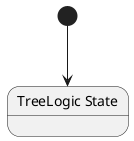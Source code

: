 @startuml TreeLogic
state "TreeLogic State" as Shellguard_TreeLogic_State
[*] --> Shellguard_TreeLogic_State
@enduml